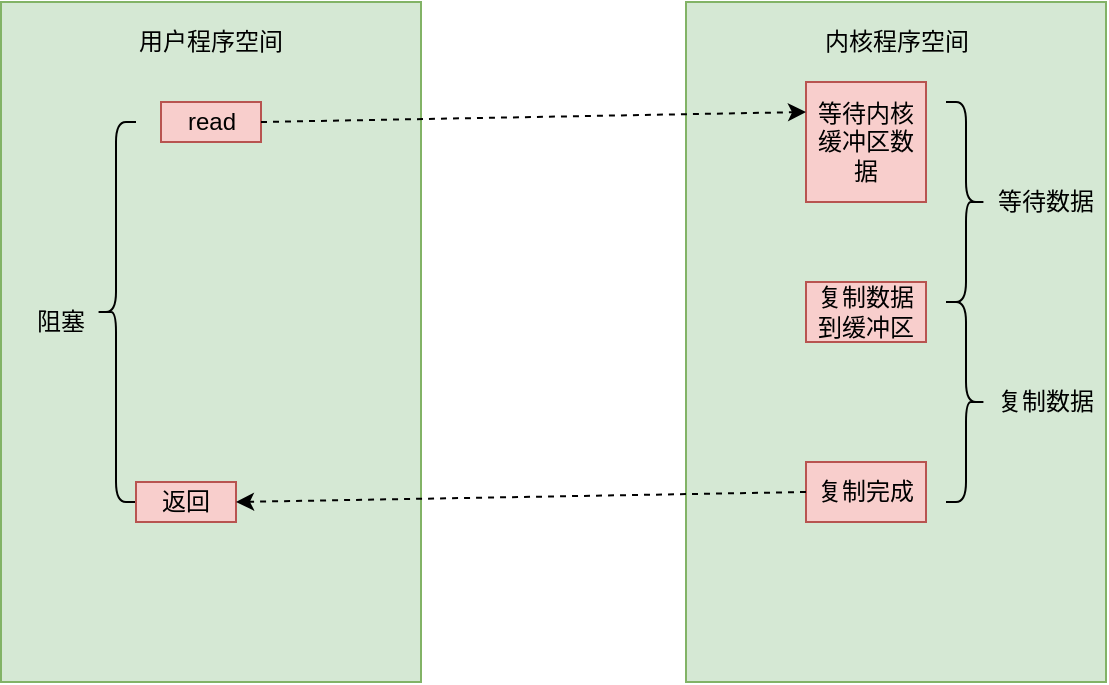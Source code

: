 <mxfile version="16.1.2" type="device"><diagram id="DK_G5xQa33rP034du6Mf" name="第 1 页"><mxGraphModel dx="782" dy="531" grid="1" gridSize="10" guides="1" tooltips="1" connect="1" arrows="1" fold="1" page="1" pageScale="1" pageWidth="827" pageHeight="1169" math="0" shadow="0"><root><mxCell id="0"/><mxCell id="1" parent="0"/><mxCell id="XziCASc2oKy0KlCHYWPq-1" value="" style="rounded=0;whiteSpace=wrap;html=1;fillColor=#d5e8d4;strokeColor=#82b366;" parent="1" vertex="1"><mxGeometry x="117.5" y="120" width="210" height="340" as="geometry"/></mxCell><mxCell id="XziCASc2oKy0KlCHYWPq-2" value="用户程序空间" style="text;html=1;strokeColor=none;fillColor=none;align=center;verticalAlign=middle;whiteSpace=wrap;rounded=0;" parent="1" vertex="1"><mxGeometry x="185" y="130" width="75" height="20" as="geometry"/></mxCell><mxCell id="XziCASc2oKy0KlCHYWPq-3" value="" style="rounded=0;whiteSpace=wrap;html=1;fillColor=#d5e8d4;strokeColor=#82b366;" parent="1" vertex="1"><mxGeometry x="460" y="120" width="210" height="340" as="geometry"/></mxCell><mxCell id="XziCASc2oKy0KlCHYWPq-4" value="内核程序空间" style="text;html=1;strokeColor=none;fillColor=none;align=center;verticalAlign=middle;whiteSpace=wrap;rounded=0;" parent="1" vertex="1"><mxGeometry x="527.5" y="130" width="75" height="20" as="geometry"/></mxCell><mxCell id="XziCASc2oKy0KlCHYWPq-5" value="" style="shape=curlyBracket;whiteSpace=wrap;html=1;rounded=1;" parent="1" vertex="1"><mxGeometry x="165" y="180" width="20" height="190" as="geometry"/></mxCell><mxCell id="XziCASc2oKy0KlCHYWPq-6" value="阻塞&lt;br&gt;" style="text;html=1;strokeColor=none;fillColor=none;align=center;verticalAlign=middle;whiteSpace=wrap;rounded=0;" parent="1" vertex="1"><mxGeometry x="130" y="270" width="35" height="20" as="geometry"/></mxCell><mxCell id="XziCASc2oKy0KlCHYWPq-7" value="read" style="text;html=1;strokeColor=#b85450;fillColor=#f8cecc;align=center;verticalAlign=middle;whiteSpace=wrap;rounded=0;" parent="1" vertex="1"><mxGeometry x="197.5" y="170" width="50" height="20" as="geometry"/></mxCell><mxCell id="XziCASc2oKy0KlCHYWPq-8" value="返回" style="text;html=1;strokeColor=#b85450;fillColor=#f8cecc;align=center;verticalAlign=middle;whiteSpace=wrap;rounded=0;" parent="1" vertex="1"><mxGeometry x="185" y="360" width="50" height="20" as="geometry"/></mxCell><mxCell id="XziCASc2oKy0KlCHYWPq-10" value="等待内核缓冲区数据" style="text;html=1;strokeColor=#b85450;fillColor=#f8cecc;align=center;verticalAlign=middle;whiteSpace=wrap;rounded=0;" parent="1" vertex="1"><mxGeometry x="520" y="160" width="60" height="60" as="geometry"/></mxCell><mxCell id="XziCASc2oKy0KlCHYWPq-11" value="" style="endArrow=classic;html=1;rounded=0;exitX=1;exitY=0.5;exitDx=0;exitDy=0;dashed=1;entryX=0;entryY=0.25;entryDx=0;entryDy=0;" parent="1" source="XziCASc2oKy0KlCHYWPq-7" target="XziCASc2oKy0KlCHYWPq-10" edge="1"><mxGeometry width="50" height="50" relative="1" as="geometry"><mxPoint x="380" y="200" as="sourcePoint"/><mxPoint x="530" y="170" as="targetPoint"/></mxGeometry></mxCell><mxCell id="XziCASc2oKy0KlCHYWPq-12" value="复制数据到缓冲区" style="text;html=1;strokeColor=#b85450;fillColor=#f8cecc;align=center;verticalAlign=middle;whiteSpace=wrap;rounded=0;" parent="1" vertex="1"><mxGeometry x="520" y="260" width="60" height="30" as="geometry"/></mxCell><mxCell id="XziCASc2oKy0KlCHYWPq-13" value="复制完成" style="text;html=1;strokeColor=#b85450;fillColor=#f8cecc;align=center;verticalAlign=middle;whiteSpace=wrap;rounded=0;" parent="1" vertex="1"><mxGeometry x="520" y="350" width="60" height="30" as="geometry"/></mxCell><mxCell id="XziCASc2oKy0KlCHYWPq-14" value="" style="shape=curlyBracket;whiteSpace=wrap;html=1;rounded=1;flipH=1;" parent="1" vertex="1"><mxGeometry x="590" y="170" width="20" height="100" as="geometry"/></mxCell><mxCell id="XziCASc2oKy0KlCHYWPq-15" value="等待数据" style="text;html=1;strokeColor=none;fillColor=none;align=center;verticalAlign=middle;whiteSpace=wrap;rounded=0;" parent="1" vertex="1"><mxGeometry x="610" y="205" width="60" height="30" as="geometry"/></mxCell><mxCell id="XziCASc2oKy0KlCHYWPq-16" value="" style="shape=curlyBracket;whiteSpace=wrap;html=1;rounded=1;flipH=1;size=0.5;" parent="1" vertex="1"><mxGeometry x="590" y="270" width="20" height="100" as="geometry"/></mxCell><mxCell id="XziCASc2oKy0KlCHYWPq-17" value="复制数据" style="text;html=1;strokeColor=none;fillColor=none;align=center;verticalAlign=middle;whiteSpace=wrap;rounded=0;" parent="1" vertex="1"><mxGeometry x="610" y="305" width="60" height="30" as="geometry"/></mxCell><mxCell id="XziCASc2oKy0KlCHYWPq-18" value="" style="endArrow=classic;html=1;rounded=0;dashed=1;exitX=0;exitY=0.5;exitDx=0;exitDy=0;entryX=1;entryY=0.5;entryDx=0;entryDy=0;" parent="1" source="XziCASc2oKy0KlCHYWPq-13" target="XziCASc2oKy0KlCHYWPq-8" edge="1"><mxGeometry width="50" height="50" relative="1" as="geometry"><mxPoint x="400" y="400" as="sourcePoint"/><mxPoint x="450" y="350" as="targetPoint"/></mxGeometry></mxCell></root></mxGraphModel></diagram></mxfile>